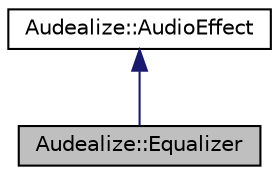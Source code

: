 digraph "Audealize::Equalizer"
{
  edge [fontname="Helvetica",fontsize="10",labelfontname="Helvetica",labelfontsize="10"];
  node [fontname="Helvetica",fontsize="10",shape=record];
  Node1 [label="Audealize::Equalizer",height=0.2,width=0.4,color="black", fillcolor="grey75", style="filled", fontcolor="black"];
  Node2 -> Node1 [dir="back",color="midnightblue",fontsize="10",style="solid",fontname="Helvetica"];
  Node2 [label="Audealize::AudioEffect",height=0.2,width=0.4,color="black", fillcolor="white", style="filled",URL="$class_audealize_1_1_audio_effect.html"];
}
